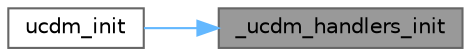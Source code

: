 digraph "_ucdm_handlers_init"
{
 // INTERACTIVE_SVG=YES
 // LATEX_PDF_SIZE
  bgcolor="transparent";
  edge [fontname=Helvetica,fontsize=10,labelfontname=Helvetica,labelfontsize=10];
  node [fontname=Helvetica,fontsize=10,shape=box,height=0.2,width=0.4];
  rankdir="RL";
  Node1 [id="Node000001",label="_ucdm_handlers_init",height=0.2,width=0.4,color="gray40", fillcolor="grey60", style="filled", fontcolor="black",tooltip=" "];
  Node1 -> Node2 [id="edge1_Node000001_Node000002",dir="back",color="steelblue1",style="solid",tooltip=" "];
  Node2 [id="Node000002",label="ucdm_init",height=0.2,width=0.4,color="grey40", fillcolor="white", style="filled",URL="$ucdm_8c.html#a8be24db9dca287a7aa7b38d12c2969d9",tooltip="Intitialize the UCDM subsystem."];
}
